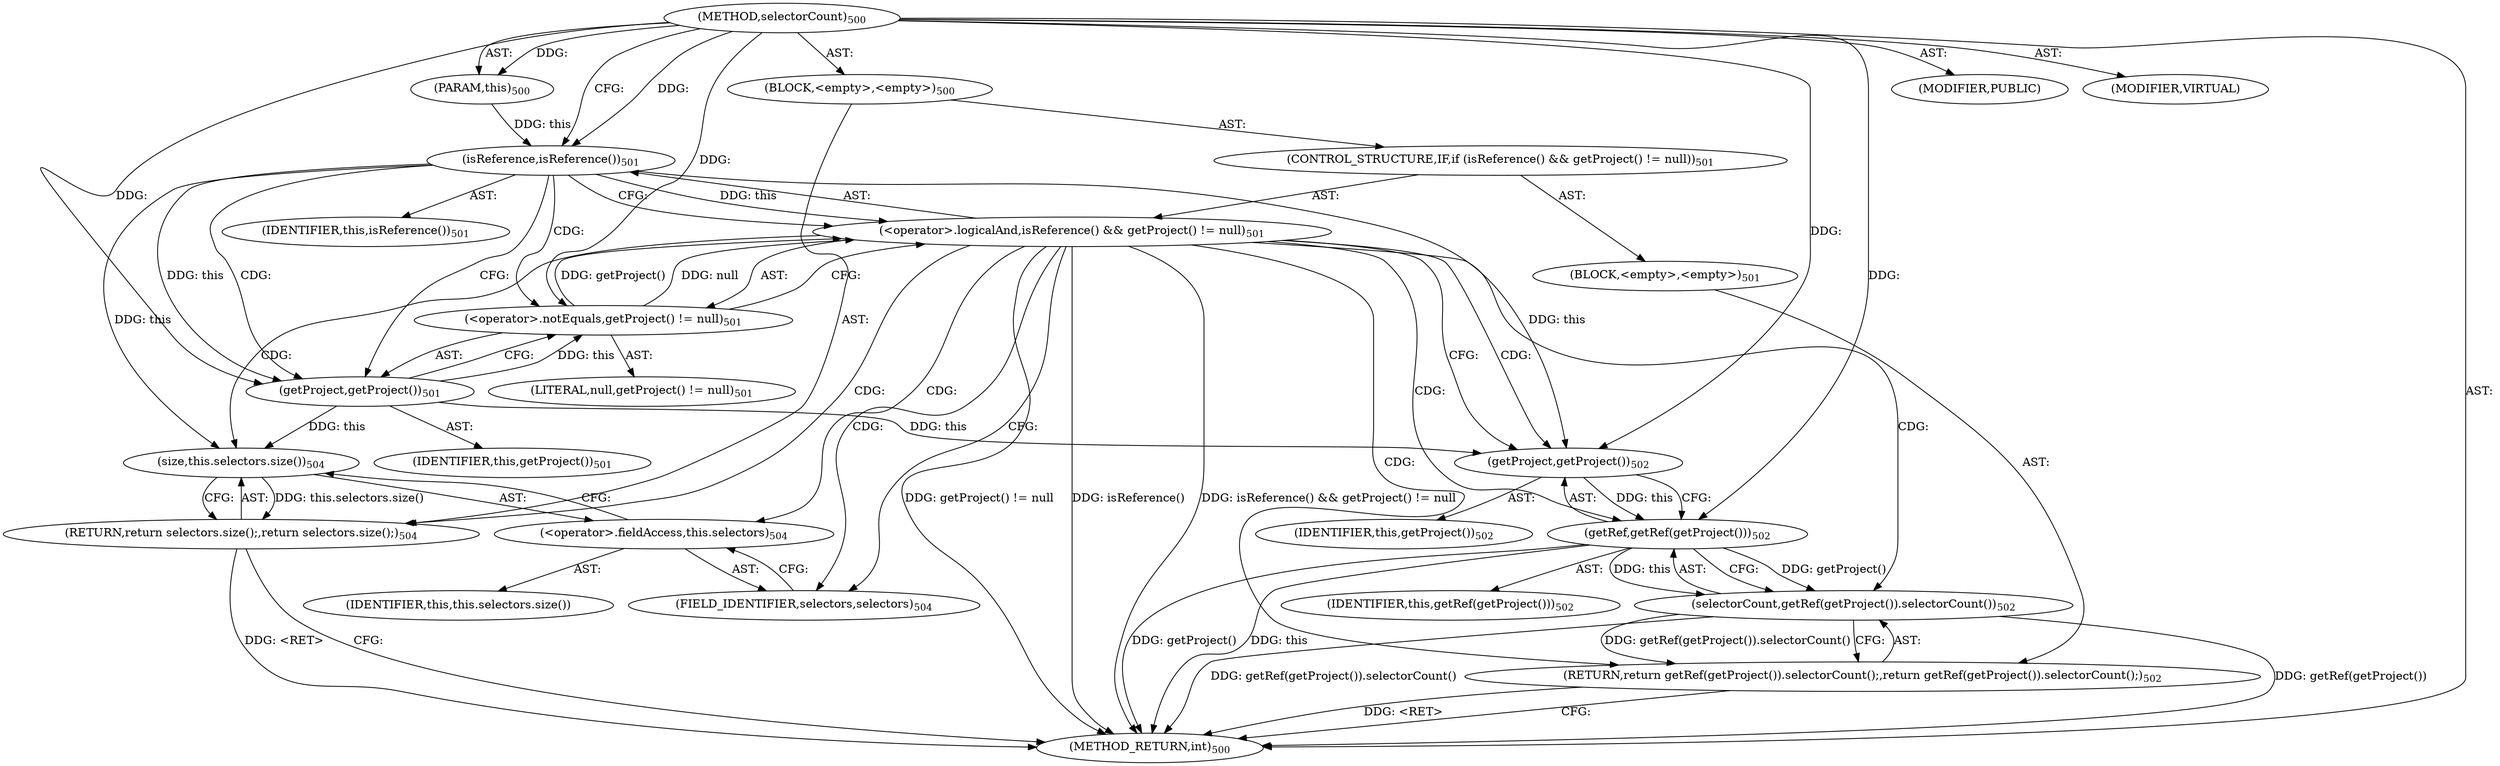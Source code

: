 digraph "selectorCount" {  
"111669149721" [label = <(METHOD,selectorCount)<SUB>500</SUB>> ]
"115964117015" [label = <(PARAM,this)<SUB>500</SUB>> ]
"25769803847" [label = <(BLOCK,&lt;empty&gt;,&lt;empty&gt;)<SUB>500</SUB>> ]
"47244640297" [label = <(CONTROL_STRUCTURE,IF,if (isReference() &amp;&amp; getProject() != null))<SUB>501</SUB>> ]
"30064771407" [label = <(&lt;operator&gt;.logicalAnd,isReference() &amp;&amp; getProject() != null)<SUB>501</SUB>> ]
"30064771408" [label = <(isReference,isReference())<SUB>501</SUB>> ]
"68719476807" [label = <(IDENTIFIER,this,isReference())<SUB>501</SUB>> ]
"30064771409" [label = <(&lt;operator&gt;.notEquals,getProject() != null)<SUB>501</SUB>> ]
"30064771410" [label = <(getProject,getProject())<SUB>501</SUB>> ]
"68719476808" [label = <(IDENTIFIER,this,getProject())<SUB>501</SUB>> ]
"90194313243" [label = <(LITERAL,null,getProject() != null)<SUB>501</SUB>> ]
"25769803848" [label = <(BLOCK,&lt;empty&gt;,&lt;empty&gt;)<SUB>501</SUB>> ]
"146028888086" [label = <(RETURN,return getRef(getProject()).selectorCount();,return getRef(getProject()).selectorCount();)<SUB>502</SUB>> ]
"30064771411" [label = <(selectorCount,getRef(getProject()).selectorCount())<SUB>502</SUB>> ]
"30064771412" [label = <(getRef,getRef(getProject()))<SUB>502</SUB>> ]
"68719476810" [label = <(IDENTIFIER,this,getRef(getProject()))<SUB>502</SUB>> ]
"30064771413" [label = <(getProject,getProject())<SUB>502</SUB>> ]
"68719476809" [label = <(IDENTIFIER,this,getProject())<SUB>502</SUB>> ]
"146028888087" [label = <(RETURN,return selectors.size();,return selectors.size();)<SUB>504</SUB>> ]
"30064771414" [label = <(size,this.selectors.size())<SUB>504</SUB>> ]
"30064771415" [label = <(&lt;operator&gt;.fieldAccess,this.selectors)<SUB>504</SUB>> ]
"68719477020" [label = <(IDENTIFIER,this,this.selectors.size())> ]
"55834574919" [label = <(FIELD_IDENTIFIER,selectors,selectors)<SUB>504</SUB>> ]
"133143986233" [label = <(MODIFIER,PUBLIC)> ]
"133143986234" [label = <(MODIFIER,VIRTUAL)> ]
"128849018905" [label = <(METHOD_RETURN,int)<SUB>500</SUB>> ]
  "111669149721" -> "115964117015"  [ label = "AST: "] 
  "111669149721" -> "25769803847"  [ label = "AST: "] 
  "111669149721" -> "133143986233"  [ label = "AST: "] 
  "111669149721" -> "133143986234"  [ label = "AST: "] 
  "111669149721" -> "128849018905"  [ label = "AST: "] 
  "25769803847" -> "47244640297"  [ label = "AST: "] 
  "25769803847" -> "146028888087"  [ label = "AST: "] 
  "47244640297" -> "30064771407"  [ label = "AST: "] 
  "47244640297" -> "25769803848"  [ label = "AST: "] 
  "30064771407" -> "30064771408"  [ label = "AST: "] 
  "30064771407" -> "30064771409"  [ label = "AST: "] 
  "30064771408" -> "68719476807"  [ label = "AST: "] 
  "30064771409" -> "30064771410"  [ label = "AST: "] 
  "30064771409" -> "90194313243"  [ label = "AST: "] 
  "30064771410" -> "68719476808"  [ label = "AST: "] 
  "25769803848" -> "146028888086"  [ label = "AST: "] 
  "146028888086" -> "30064771411"  [ label = "AST: "] 
  "30064771411" -> "30064771412"  [ label = "AST: "] 
  "30064771412" -> "68719476810"  [ label = "AST: "] 
  "30064771412" -> "30064771413"  [ label = "AST: "] 
  "30064771413" -> "68719476809"  [ label = "AST: "] 
  "146028888087" -> "30064771414"  [ label = "AST: "] 
  "30064771414" -> "30064771415"  [ label = "AST: "] 
  "30064771415" -> "68719477020"  [ label = "AST: "] 
  "30064771415" -> "55834574919"  [ label = "AST: "] 
  "146028888087" -> "128849018905"  [ label = "CFG: "] 
  "30064771407" -> "30064771413"  [ label = "CFG: "] 
  "30064771407" -> "55834574919"  [ label = "CFG: "] 
  "30064771414" -> "146028888087"  [ label = "CFG: "] 
  "30064771408" -> "30064771407"  [ label = "CFG: "] 
  "30064771408" -> "30064771410"  [ label = "CFG: "] 
  "30064771409" -> "30064771407"  [ label = "CFG: "] 
  "146028888086" -> "128849018905"  [ label = "CFG: "] 
  "30064771415" -> "30064771414"  [ label = "CFG: "] 
  "30064771410" -> "30064771409"  [ label = "CFG: "] 
  "30064771411" -> "146028888086"  [ label = "CFG: "] 
  "55834574919" -> "30064771415"  [ label = "CFG: "] 
  "30064771412" -> "30064771411"  [ label = "CFG: "] 
  "30064771413" -> "30064771412"  [ label = "CFG: "] 
  "111669149721" -> "30064771408"  [ label = "CFG: "] 
  "146028888086" -> "128849018905"  [ label = "DDG: &lt;RET&gt;"] 
  "146028888087" -> "128849018905"  [ label = "DDG: &lt;RET&gt;"] 
  "30064771407" -> "128849018905"  [ label = "DDG: isReference()"] 
  "30064771407" -> "128849018905"  [ label = "DDG: getProject() != null"] 
  "30064771407" -> "128849018905"  [ label = "DDG: isReference() &amp;&amp; getProject() != null"] 
  "30064771412" -> "128849018905"  [ label = "DDG: this"] 
  "30064771412" -> "128849018905"  [ label = "DDG: getProject()"] 
  "30064771411" -> "128849018905"  [ label = "DDG: getRef(getProject())"] 
  "30064771411" -> "128849018905"  [ label = "DDG: getRef(getProject()).selectorCount()"] 
  "111669149721" -> "115964117015"  [ label = "DDG: "] 
  "30064771414" -> "146028888087"  [ label = "DDG: this.selectors.size()"] 
  "30064771408" -> "30064771407"  [ label = "DDG: this"] 
  "30064771409" -> "30064771407"  [ label = "DDG: getProject()"] 
  "30064771409" -> "30064771407"  [ label = "DDG: null"] 
  "30064771411" -> "146028888086"  [ label = "DDG: getRef(getProject()).selectorCount()"] 
  "30064771408" -> "30064771414"  [ label = "DDG: this"] 
  "30064771410" -> "30064771414"  [ label = "DDG: this"] 
  "115964117015" -> "30064771408"  [ label = "DDG: this"] 
  "111669149721" -> "30064771408"  [ label = "DDG: "] 
  "30064771410" -> "30064771409"  [ label = "DDG: this"] 
  "111669149721" -> "30064771409"  [ label = "DDG: "] 
  "30064771408" -> "30064771410"  [ label = "DDG: this"] 
  "111669149721" -> "30064771410"  [ label = "DDG: "] 
  "30064771412" -> "30064771411"  [ label = "DDG: this"] 
  "30064771412" -> "30064771411"  [ label = "DDG: getProject()"] 
  "30064771413" -> "30064771412"  [ label = "DDG: this"] 
  "111669149721" -> "30064771412"  [ label = "DDG: "] 
  "30064771408" -> "30064771413"  [ label = "DDG: this"] 
  "30064771410" -> "30064771413"  [ label = "DDG: this"] 
  "111669149721" -> "30064771413"  [ label = "DDG: "] 
  "30064771407" -> "55834574919"  [ label = "CDG: "] 
  "30064771407" -> "30064771414"  [ label = "CDG: "] 
  "30064771407" -> "30064771415"  [ label = "CDG: "] 
  "30064771407" -> "146028888087"  [ label = "CDG: "] 
  "30064771407" -> "146028888086"  [ label = "CDG: "] 
  "30064771407" -> "30064771412"  [ label = "CDG: "] 
  "30064771407" -> "30064771413"  [ label = "CDG: "] 
  "30064771407" -> "30064771411"  [ label = "CDG: "] 
  "30064771408" -> "30064771409"  [ label = "CDG: "] 
  "30064771408" -> "30064771410"  [ label = "CDG: "] 
}
